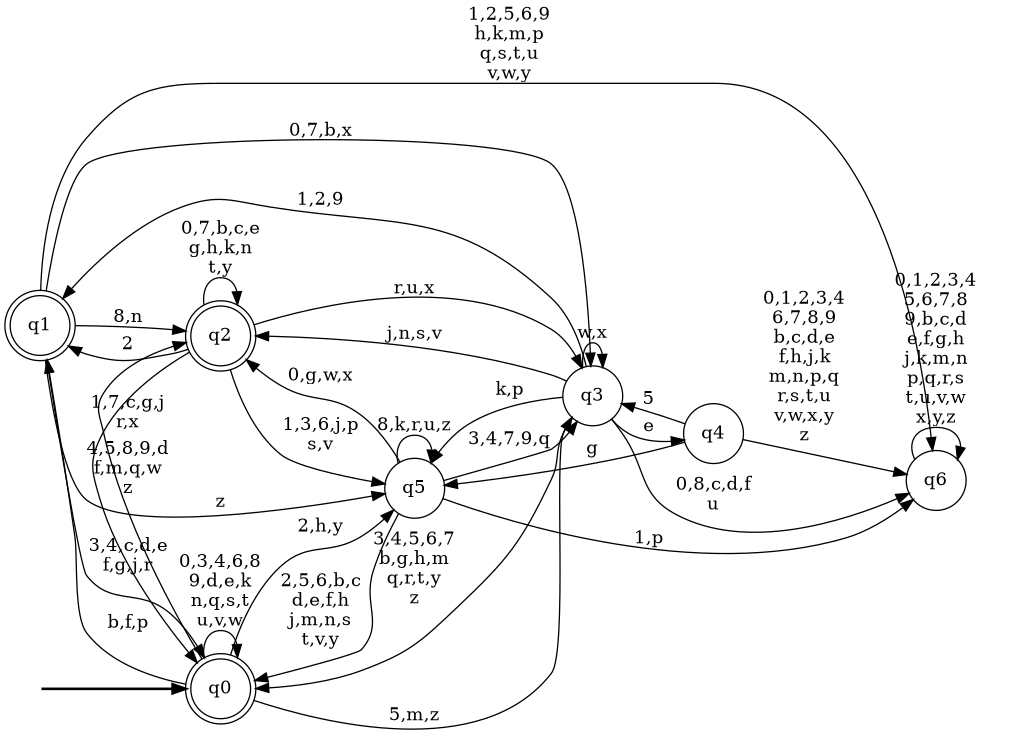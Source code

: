 digraph BlueStar {
__start0 [style = invis, shape = none, label = "", width = 0, height = 0];

rankdir=LR;
size="8,5";

s0 [style="rounded,filled", color="black", fillcolor="white" shape="doublecircle", label="q0"];
s1 [style="rounded,filled", color="black", fillcolor="white" shape="doublecircle", label="q1"];
s2 [style="rounded,filled", color="black", fillcolor="white" shape="doublecircle", label="q2"];
s3 [style="filled", color="black", fillcolor="white" shape="circle", label="q3"];
s4 [style="filled", color="black", fillcolor="white" shape="circle", label="q4"];
s5 [style="filled", color="black", fillcolor="white" shape="circle", label="q5"];
s6 [style="filled", color="black", fillcolor="white" shape="circle", label="q6"];
subgraph cluster_main { 
	graph [pad=".75", ranksep="0.15", nodesep="0.15"];
	 style=invis; 
	__start0 -> s0 [penwidth=2];
}
s0 -> s0 [label="0,3,4,6,8\n9,d,e,k\nn,q,s,t\nu,v,w"];
s0 -> s1 [label="b,f,p"];
s0 -> s2 [label="1,7,c,g,j\nr,x"];
s0 -> s3 [label="5,m,z"];
s0 -> s5 [label="2,h,y"];
s1 -> s0 [label="3,4,c,d,e\nf,g,j,r"];
s1 -> s2 [label="8,n"];
s1 -> s3 [label="0,7,b,x"];
s1 -> s5 [label="z"];
s1 -> s6 [label="1,2,5,6,9\nh,k,m,p\nq,s,t,u\nv,w,y"];
s2 -> s0 [label="4,5,8,9,d\nf,m,q,w\nz"];
s2 -> s1 [label="2"];
s2 -> s2 [label="0,7,b,c,e\ng,h,k,n\nt,y"];
s2 -> s3 [label="r,u,x"];
s2 -> s5 [label="1,3,6,j,p\ns,v"];
s3 -> s0 [label="3,4,5,6,7\nb,g,h,m\nq,r,t,y\nz"];
s3 -> s1 [label="1,2,9"];
s3 -> s2 [label="j,n,s,v"];
s3 -> s3 [label="w,x"];
s3 -> s4 [label="e"];
s3 -> s5 [label="k,p"];
s3 -> s6 [label="0,8,c,d,f\nu"];
s4 -> s3 [label="5"];
s4 -> s5 [label="g"];
s4 -> s6 [label="0,1,2,3,4\n6,7,8,9\nb,c,d,e\nf,h,j,k\nm,n,p,q\nr,s,t,u\nv,w,x,y\nz"];
s5 -> s0 [label="2,5,6,b,c\nd,e,f,h\nj,m,n,s\nt,v,y"];
s5 -> s2 [label="0,g,w,x"];
s5 -> s3 [label="3,4,7,9,q"];
s5 -> s5 [label="8,k,r,u,z"];
s5 -> s6 [label="1,p"];
s6 -> s6 [label="0,1,2,3,4\n5,6,7,8\n9,b,c,d\ne,f,g,h\nj,k,m,n\np,q,r,s\nt,u,v,w\nx,y,z"];

}